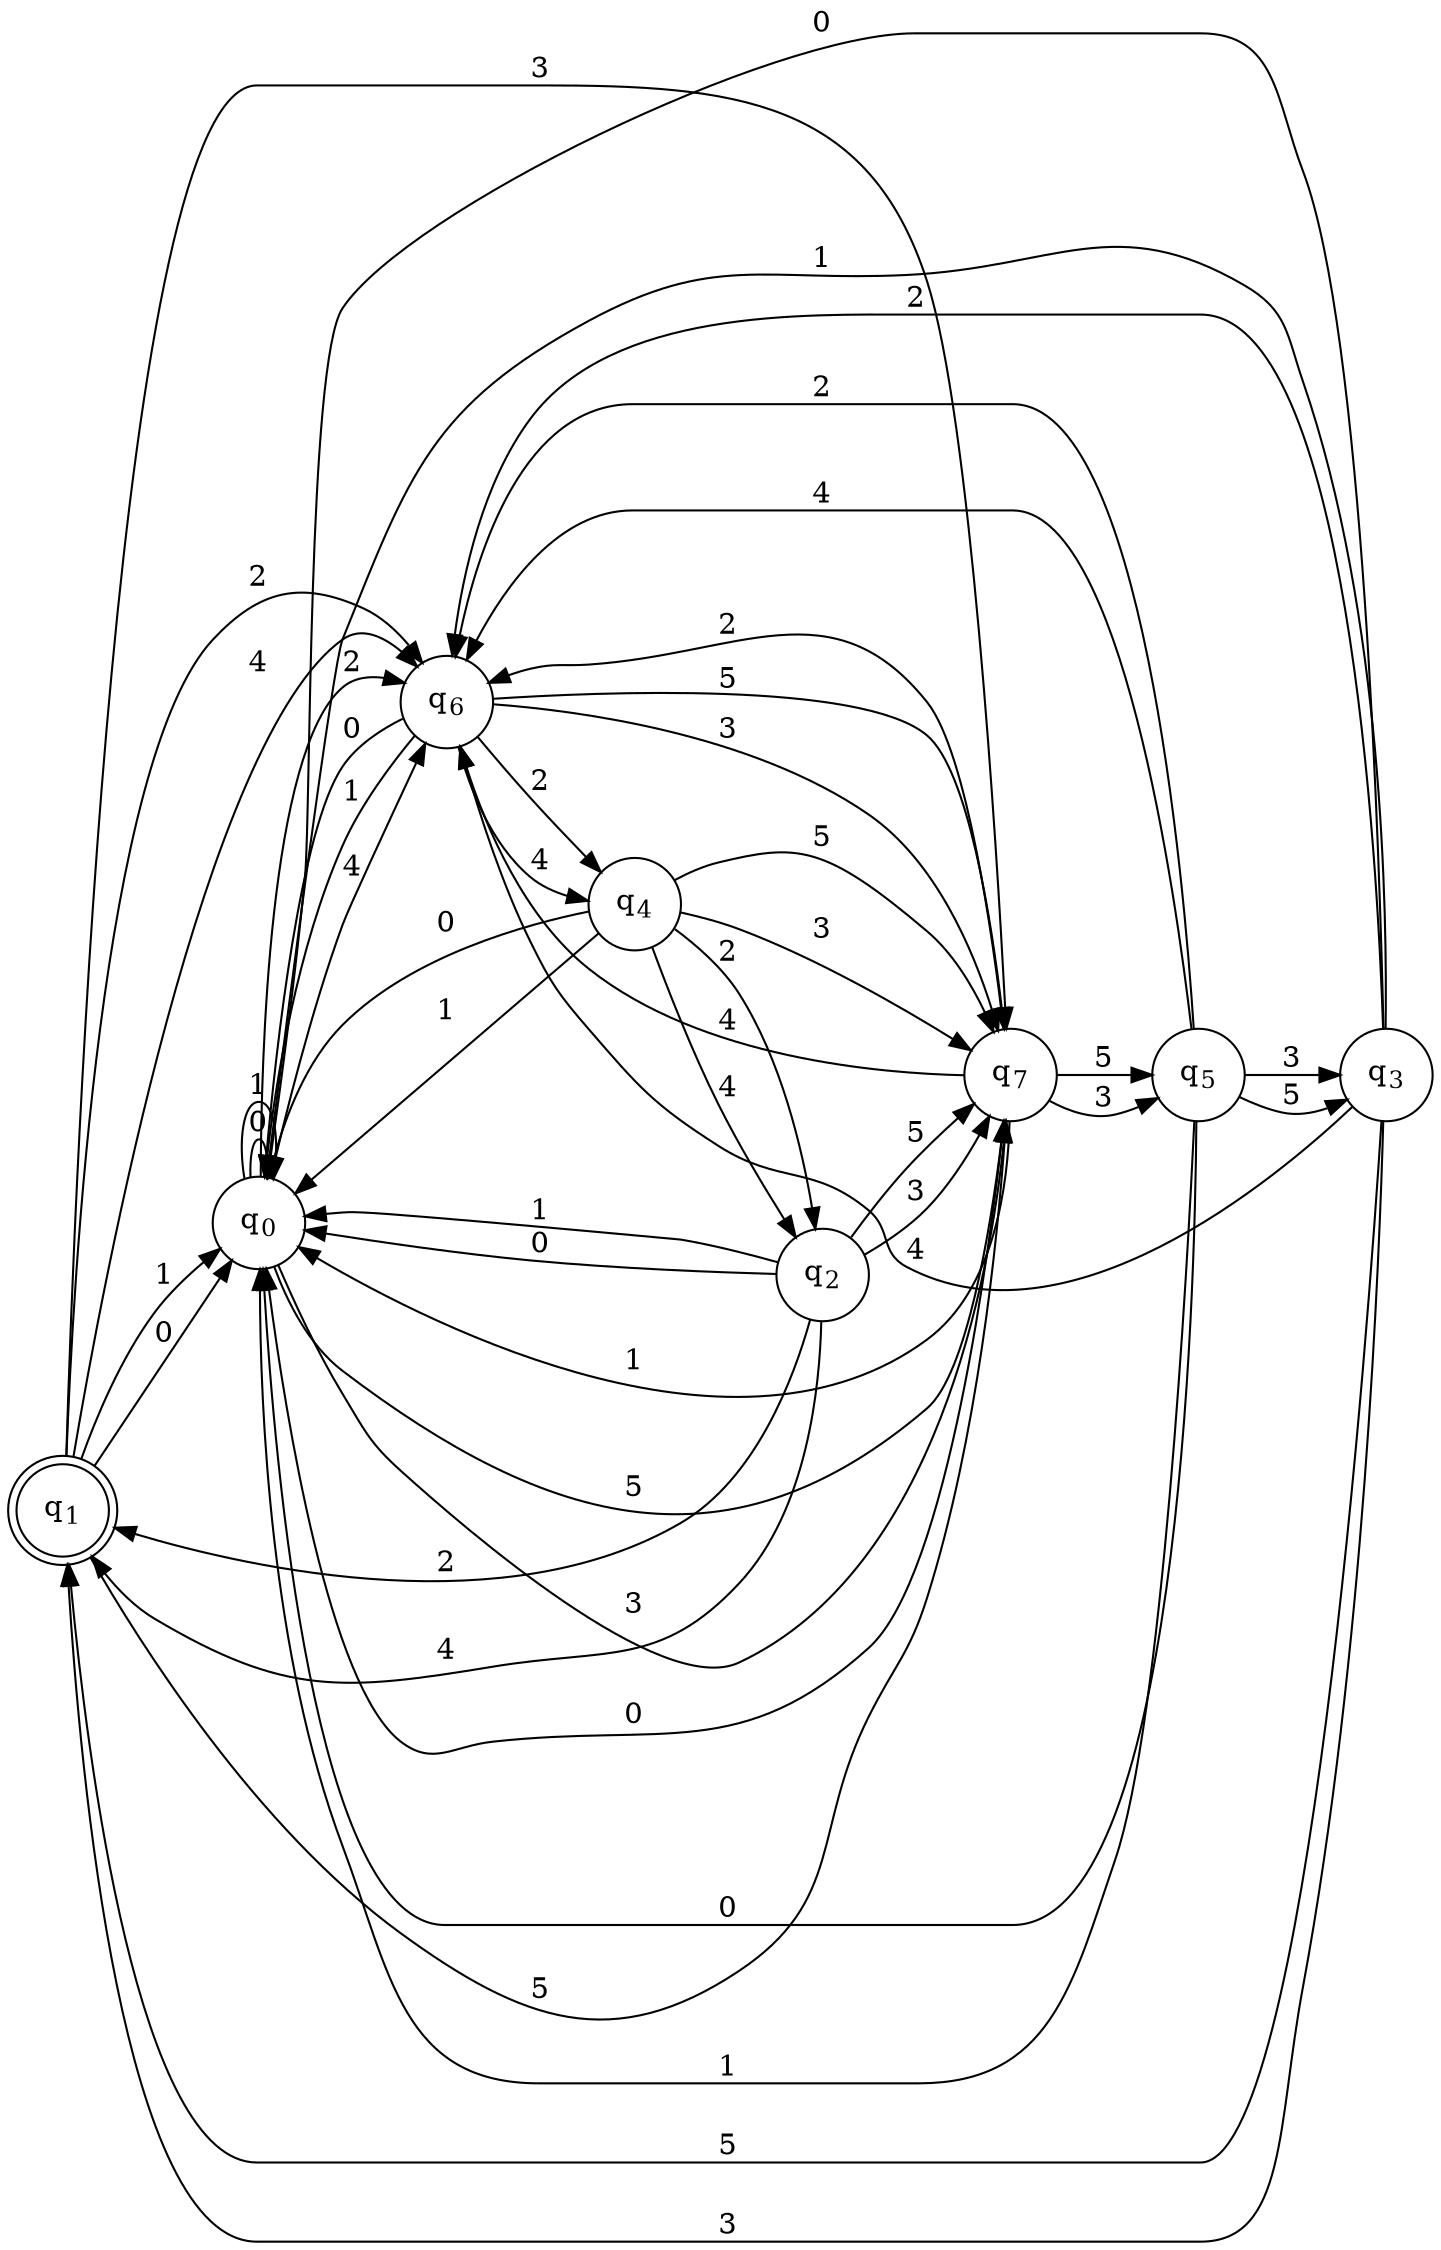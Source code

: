 digraph DFA {
  rankdir = LR;
  "q1" [shape=doublecircle, label=<q<sub>1</sub>>];
  "q1" -> "q0" [label="0"]
  "q1" -> "q6" [label="4"]
  "q1" -> "q0" [label="1"]
  "q1" -> "q7" [label="5"]
  "q1" -> "q6" [label="2"]
  "q1" -> "q7" [label="3"]
  "q0" [shape=circle, label=<q<sub>0</sub>>];
  "q0" -> "q0" [label="0"]
  "q0" -> "q6" [label="4"]
  "q0" -> "q0" [label="1"]
  "q0" -> "q7" [label="5"]
  "q0" -> "q6" [label="2"]
  "q0" -> "q7" [label="3"]
  "q2" [shape=circle, label=<q<sub>2</sub>>];
  "q2" -> "q0" [label="0"]
  "q2" -> "q1" [label="4"]
  "q2" -> "q0" [label="1"]
  "q2" -> "q7" [label="5"]
  "q2" -> "q1" [label="2"]
  "q2" -> "q7" [label="3"]
  "q3" [shape=circle, label=<q<sub>3</sub>>];
  "q3" -> "q0" [label="0"]
  "q3" -> "q6" [label="4"]
  "q3" -> "q0" [label="1"]
  "q3" -> "q1" [label="5"]
  "q3" -> "q6" [label="2"]
  "q3" -> "q1" [label="3"]
  "q4" [shape=circle, label=<q<sub>4</sub>>];
  "q4" -> "q0" [label="0"]
  "q4" -> "q2" [label="4"]
  "q4" -> "q0" [label="1"]
  "q4" -> "q7" [label="5"]
  "q4" -> "q2" [label="2"]
  "q4" -> "q7" [label="3"]
  "q5" [shape=circle, label=<q<sub>5</sub>>];
  "q5" -> "q0" [label="0"]
  "q5" -> "q6" [label="4"]
  "q5" -> "q0" [label="1"]
  "q5" -> "q3" [label="5"]
  "q5" -> "q6" [label="2"]
  "q5" -> "q3" [label="3"]
  "q6" [shape=circle, label=<q<sub>6</sub>>];
  "q6" -> "q0" [label="0"]
  "q6" -> "q4" [label="4"]
  "q6" -> "q0" [label="1"]
  "q6" -> "q7" [label="5"]
  "q6" -> "q4" [label="2"]
  "q6" -> "q7" [label="3"]
  "q7" [shape=circle, label=<q<sub>7</sub>>];
  "q7" -> "q0" [label="0"]
  "q7" -> "q6" [label="4"]
  "q7" -> "q0" [label="1"]
  "q7" -> "q5" [label="5"]
  "q7" -> "q6" [label="2"]
  "q7" -> "q5" [label="3"]
}
